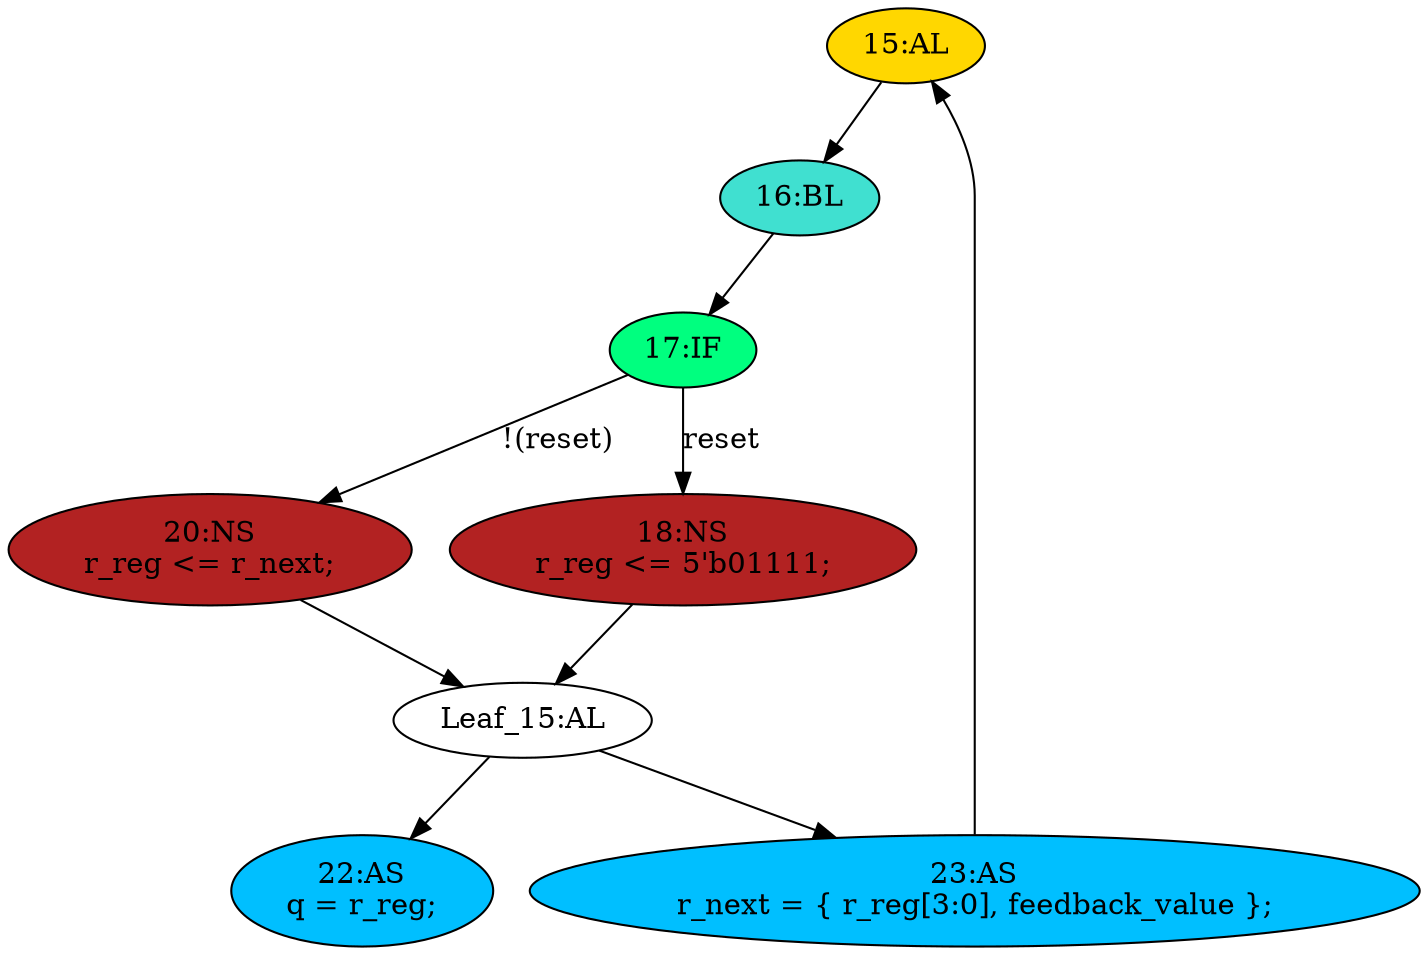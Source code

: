 strict digraph "compose( ,  )" {
	node [label="\N"];
	"15:AL"	[ast="<pyverilog.vparser.ast.Always object at 0x7f2b6b923790>",
		clk_sens=True,
		fillcolor=gold,
		label="15:AL",
		sens="['clk', 'reset']",
		statements="[]",
		style=filled,
		typ=Always,
		use_var="['reset', 'r_next']"];
	"16:BL"	[ast="<pyverilog.vparser.ast.Block object at 0x7f2b6b9233d0>",
		fillcolor=turquoise,
		label="16:BL",
		statements="[]",
		style=filled,
		typ=Block];
	"15:AL" -> "16:BL"	[cond="[]",
		lineno=None];
	"Leaf_15:AL"	[def_var="['r_reg']",
		label="Leaf_15:AL"];
	"23:AS"	[ast="<pyverilog.vparser.ast.Assign object at 0x7f2b6b93d4d0>",
		def_var="['r_next']",
		fillcolor=deepskyblue,
		label="23:AS
r_next = { r_reg[3:0], feedback_value };",
		statements="[]",
		style=filled,
		typ=Assign,
		use_var="['r_reg', 'feedback_value']"];
	"Leaf_15:AL" -> "23:AS";
	"22:AS"	[ast="<pyverilog.vparser.ast.Assign object at 0x7f2b6b931550>",
		def_var="['q']",
		fillcolor=deepskyblue,
		label="22:AS
q = r_reg;",
		statements="[]",
		style=filled,
		typ=Assign,
		use_var="['r_reg']"];
	"Leaf_15:AL" -> "22:AS";
	"18:NS"	[ast="<pyverilog.vparser.ast.NonblockingSubstitution object at 0x7f2b6b923890>",
		fillcolor=firebrick,
		label="18:NS
r_reg <= 5'b01111;",
		statements="[<pyverilog.vparser.ast.NonblockingSubstitution object at 0x7f2b6b923890>]",
		style=filled,
		typ=NonblockingSubstitution];
	"18:NS" -> "Leaf_15:AL"	[cond="[]",
		lineno=None];
	"23:AS" -> "15:AL";
	"17:IF"	[ast="<pyverilog.vparser.ast.IfStatement object at 0x7f2b6b923210>",
		fillcolor=springgreen,
		label="17:IF",
		statements="[]",
		style=filled,
		typ=IfStatement];
	"17:IF" -> "18:NS"	[cond="['reset']",
		label=reset,
		lineno=17];
	"20:NS"	[ast="<pyverilog.vparser.ast.NonblockingSubstitution object at 0x7f2b6b8cebd0>",
		fillcolor=firebrick,
		label="20:NS
r_reg <= r_next;",
		statements="[<pyverilog.vparser.ast.NonblockingSubstitution object at 0x7f2b6b8cebd0>]",
		style=filled,
		typ=NonblockingSubstitution];
	"17:IF" -> "20:NS"	[cond="['reset']",
		label="!(reset)",
		lineno=17];
	"20:NS" -> "Leaf_15:AL"	[cond="[]",
		lineno=None];
	"16:BL" -> "17:IF"	[cond="[]",
		lineno=None];
}
